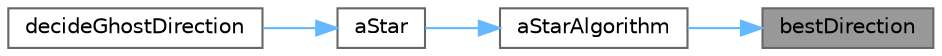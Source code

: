 digraph "bestDirection"
{
 // LATEX_PDF_SIZE
  bgcolor="transparent";
  edge [fontname=Helvetica,fontsize=10,labelfontname=Helvetica,labelfontsize=10];
  node [fontname=Helvetica,fontsize=10,shape=box,height=0.2,width=0.4];
  rankdir="RL";
  Node1 [label="bestDirection",height=0.2,width=0.4,color="gray40", fillcolor="grey60", style="filled", fontcolor="black",tooltip=" "];
  Node1 -> Node2 [dir="back",color="steelblue1",style="solid"];
  Node2 [label="aStarAlgorithm",height=0.2,width=0.4,color="grey40", fillcolor="white", style="filled",URL="$ghost__intelligence_8cpp.html#ae7850a53f5e548a89f5fc7bd313ea30d",tooltip=" "];
  Node2 -> Node3 [dir="back",color="steelblue1",style="solid"];
  Node3 [label="aStar",height=0.2,width=0.4,color="grey40", fillcolor="white", style="filled",URL="$ghost__intelligence_8cpp.html#a1736387c34d2767e769cf73f95eaa572",tooltip=" "];
  Node3 -> Node4 [dir="back",color="steelblue1",style="solid"];
  Node4 [label="decideGhostDirection",height=0.2,width=0.4,color="grey40", fillcolor="white", style="filled",URL="$ghost__intelligence_8cpp.html#a735ce867b25667797297aa628ba8ac5b",tooltip=" "];
}
